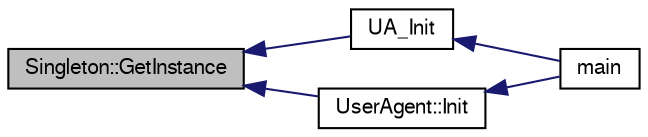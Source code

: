 digraph G
{
  bgcolor="transparent";
  edge [fontname="FreeSans",fontsize="10",labelfontname="FreeSans",labelfontsize="10"];
  node [fontname="FreeSans",fontsize="10",shape=record];
  rankdir="LR";
  Node1 [label="Singleton::GetInstance",height=0.2,width=0.4,color="black", fillcolor="grey75", style="filled" fontcolor="black"];
  Node1 -> Node2 [dir="back",color="midnightblue",fontsize="10",style="solid",fontname="FreeSans"];
  Node2 [label="UA_Init",height=0.2,width=0.4,color="black",URL="$useragent_8h.html#a633b8ed6c92207ef66a4af9ea061ea0b"];
  Node2 -> Node3 [dir="back",color="midnightblue",fontsize="10",style="solid",fontname="FreeSans"];
  Node3 [label="main",height=0.2,width=0.4,color="black",URL="$example_8cpp.html#a3c04138a5bfe5d72780bb7e82a18e627"];
  Node1 -> Node4 [dir="back",color="midnightblue",fontsize="10",style="solid",fontname="FreeSans"];
  Node4 [label="UserAgent::Init",height=0.2,width=0.4,color="black",URL="$classUserAgent.html#a5ec2c75e8deabe71b6d9af86bcb3686f"];
  Node4 -> Node3 [dir="back",color="midnightblue",fontsize="10",style="solid",fontname="FreeSans"];
}
